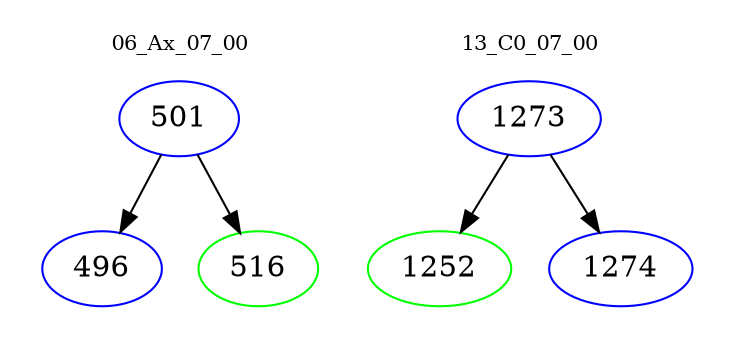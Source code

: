 digraph{
subgraph cluster_0 {
color = white
label = "06_Ax_07_00";
fontsize=10;
T0_501 [label="501", color="blue"]
T0_501 -> T0_496 [color="black"]
T0_496 [label="496", color="blue"]
T0_501 -> T0_516 [color="black"]
T0_516 [label="516", color="green"]
}
subgraph cluster_1 {
color = white
label = "13_C0_07_00";
fontsize=10;
T1_1273 [label="1273", color="blue"]
T1_1273 -> T1_1252 [color="black"]
T1_1252 [label="1252", color="green"]
T1_1273 -> T1_1274 [color="black"]
T1_1274 [label="1274", color="blue"]
}
}
